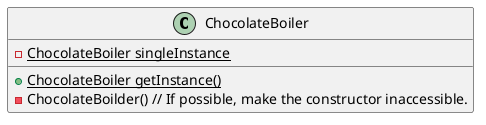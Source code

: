 @startuml

class ChocolateBoiler {
    +{static} ChocolateBoiler getInstance()
    -{static} ChocolateBoiler singleInstance
    -ChocolateBoilder() // If possible, make the constructor inaccessible.
}

@enduml